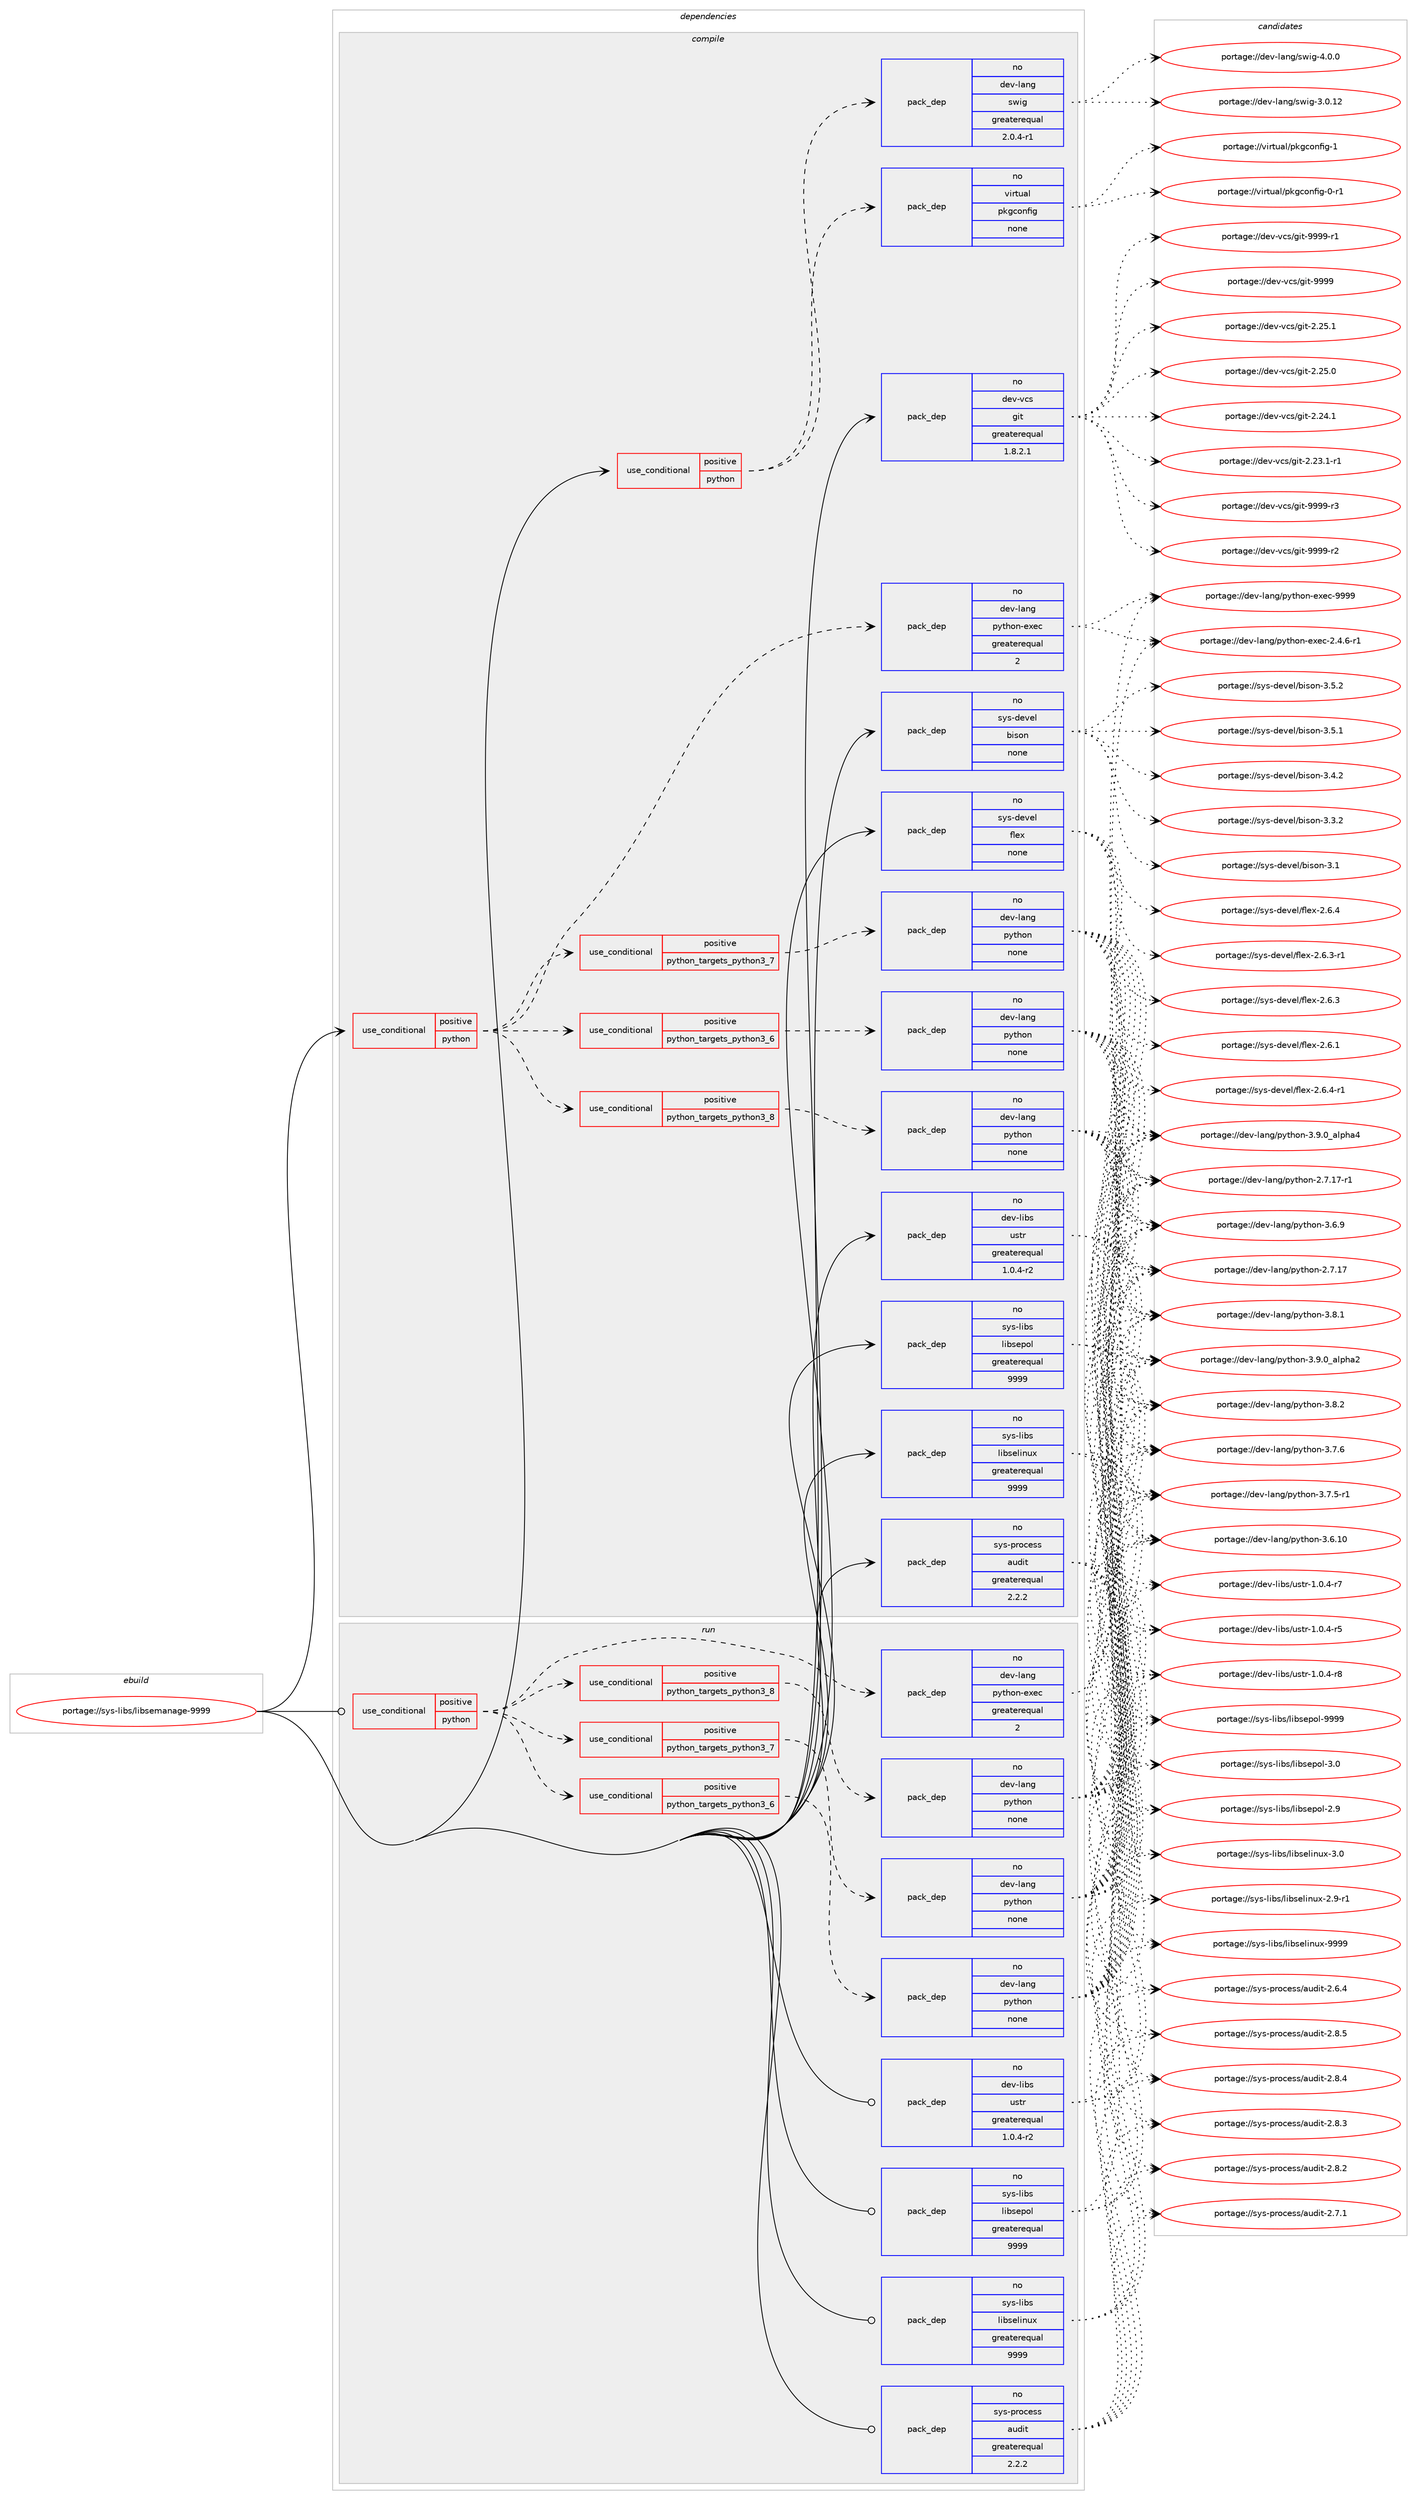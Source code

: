 digraph prolog {

# *************
# Graph options
# *************

newrank=true;
concentrate=true;
compound=true;
graph [rankdir=LR,fontname=Helvetica,fontsize=10,ranksep=1.5];#, ranksep=2.5, nodesep=0.2];
edge  [arrowhead=vee];
node  [fontname=Helvetica,fontsize=10];

# **********
# The ebuild
# **********

subgraph cluster_leftcol {
color=gray;
rank=same;
label=<<i>ebuild</i>>;
id [label="portage://sys-libs/libsemanage-9999", color=red, width=4, href="../sys-libs/libsemanage-9999.svg"];
}

# ****************
# The dependencies
# ****************

subgraph cluster_midcol {
color=gray;
label=<<i>dependencies</i>>;
subgraph cluster_compile {
fillcolor="#eeeeee";
style=filled;
label=<<i>compile</i>>;
subgraph cond4425 {
dependency26249 [label=<<TABLE BORDER="0" CELLBORDER="1" CELLSPACING="0" CELLPADDING="4"><TR><TD ROWSPAN="3" CELLPADDING="10">use_conditional</TD></TR><TR><TD>positive</TD></TR><TR><TD>python</TD></TR></TABLE>>, shape=none, color=red];
subgraph cond4426 {
dependency26250 [label=<<TABLE BORDER="0" CELLBORDER="1" CELLSPACING="0" CELLPADDING="4"><TR><TD ROWSPAN="3" CELLPADDING="10">use_conditional</TD></TR><TR><TD>positive</TD></TR><TR><TD>python_targets_python3_6</TD></TR></TABLE>>, shape=none, color=red];
subgraph pack21141 {
dependency26251 [label=<<TABLE BORDER="0" CELLBORDER="1" CELLSPACING="0" CELLPADDING="4" WIDTH="220"><TR><TD ROWSPAN="6" CELLPADDING="30">pack_dep</TD></TR><TR><TD WIDTH="110">no</TD></TR><TR><TD>dev-lang</TD></TR><TR><TD>python</TD></TR><TR><TD>none</TD></TR><TR><TD></TD></TR></TABLE>>, shape=none, color=blue];
}
dependency26250:e -> dependency26251:w [weight=20,style="dashed",arrowhead="vee"];
}
dependency26249:e -> dependency26250:w [weight=20,style="dashed",arrowhead="vee"];
subgraph cond4427 {
dependency26252 [label=<<TABLE BORDER="0" CELLBORDER="1" CELLSPACING="0" CELLPADDING="4"><TR><TD ROWSPAN="3" CELLPADDING="10">use_conditional</TD></TR><TR><TD>positive</TD></TR><TR><TD>python_targets_python3_7</TD></TR></TABLE>>, shape=none, color=red];
subgraph pack21142 {
dependency26253 [label=<<TABLE BORDER="0" CELLBORDER="1" CELLSPACING="0" CELLPADDING="4" WIDTH="220"><TR><TD ROWSPAN="6" CELLPADDING="30">pack_dep</TD></TR><TR><TD WIDTH="110">no</TD></TR><TR><TD>dev-lang</TD></TR><TR><TD>python</TD></TR><TR><TD>none</TD></TR><TR><TD></TD></TR></TABLE>>, shape=none, color=blue];
}
dependency26252:e -> dependency26253:w [weight=20,style="dashed",arrowhead="vee"];
}
dependency26249:e -> dependency26252:w [weight=20,style="dashed",arrowhead="vee"];
subgraph cond4428 {
dependency26254 [label=<<TABLE BORDER="0" CELLBORDER="1" CELLSPACING="0" CELLPADDING="4"><TR><TD ROWSPAN="3" CELLPADDING="10">use_conditional</TD></TR><TR><TD>positive</TD></TR><TR><TD>python_targets_python3_8</TD></TR></TABLE>>, shape=none, color=red];
subgraph pack21143 {
dependency26255 [label=<<TABLE BORDER="0" CELLBORDER="1" CELLSPACING="0" CELLPADDING="4" WIDTH="220"><TR><TD ROWSPAN="6" CELLPADDING="30">pack_dep</TD></TR><TR><TD WIDTH="110">no</TD></TR><TR><TD>dev-lang</TD></TR><TR><TD>python</TD></TR><TR><TD>none</TD></TR><TR><TD></TD></TR></TABLE>>, shape=none, color=blue];
}
dependency26254:e -> dependency26255:w [weight=20,style="dashed",arrowhead="vee"];
}
dependency26249:e -> dependency26254:w [weight=20,style="dashed",arrowhead="vee"];
subgraph pack21144 {
dependency26256 [label=<<TABLE BORDER="0" CELLBORDER="1" CELLSPACING="0" CELLPADDING="4" WIDTH="220"><TR><TD ROWSPAN="6" CELLPADDING="30">pack_dep</TD></TR><TR><TD WIDTH="110">no</TD></TR><TR><TD>dev-lang</TD></TR><TR><TD>python-exec</TD></TR><TR><TD>greaterequal</TD></TR><TR><TD>2</TD></TR></TABLE>>, shape=none, color=blue];
}
dependency26249:e -> dependency26256:w [weight=20,style="dashed",arrowhead="vee"];
}
id:e -> dependency26249:w [weight=20,style="solid",arrowhead="vee"];
subgraph cond4429 {
dependency26257 [label=<<TABLE BORDER="0" CELLBORDER="1" CELLSPACING="0" CELLPADDING="4"><TR><TD ROWSPAN="3" CELLPADDING="10">use_conditional</TD></TR><TR><TD>positive</TD></TR><TR><TD>python</TD></TR></TABLE>>, shape=none, color=red];
subgraph pack21145 {
dependency26258 [label=<<TABLE BORDER="0" CELLBORDER="1" CELLSPACING="0" CELLPADDING="4" WIDTH="220"><TR><TD ROWSPAN="6" CELLPADDING="30">pack_dep</TD></TR><TR><TD WIDTH="110">no</TD></TR><TR><TD>dev-lang</TD></TR><TR><TD>swig</TD></TR><TR><TD>greaterequal</TD></TR><TR><TD>2.0.4-r1</TD></TR></TABLE>>, shape=none, color=blue];
}
dependency26257:e -> dependency26258:w [weight=20,style="dashed",arrowhead="vee"];
subgraph pack21146 {
dependency26259 [label=<<TABLE BORDER="0" CELLBORDER="1" CELLSPACING="0" CELLPADDING="4" WIDTH="220"><TR><TD ROWSPAN="6" CELLPADDING="30">pack_dep</TD></TR><TR><TD WIDTH="110">no</TD></TR><TR><TD>virtual</TD></TR><TR><TD>pkgconfig</TD></TR><TR><TD>none</TD></TR><TR><TD></TD></TR></TABLE>>, shape=none, color=blue];
}
dependency26257:e -> dependency26259:w [weight=20,style="dashed",arrowhead="vee"];
}
id:e -> dependency26257:w [weight=20,style="solid",arrowhead="vee"];
subgraph pack21147 {
dependency26260 [label=<<TABLE BORDER="0" CELLBORDER="1" CELLSPACING="0" CELLPADDING="4" WIDTH="220"><TR><TD ROWSPAN="6" CELLPADDING="30">pack_dep</TD></TR><TR><TD WIDTH="110">no</TD></TR><TR><TD>dev-libs</TD></TR><TR><TD>ustr</TD></TR><TR><TD>greaterequal</TD></TR><TR><TD>1.0.4-r2</TD></TR></TABLE>>, shape=none, color=blue];
}
id:e -> dependency26260:w [weight=20,style="solid",arrowhead="vee"];
subgraph pack21148 {
dependency26261 [label=<<TABLE BORDER="0" CELLBORDER="1" CELLSPACING="0" CELLPADDING="4" WIDTH="220"><TR><TD ROWSPAN="6" CELLPADDING="30">pack_dep</TD></TR><TR><TD WIDTH="110">no</TD></TR><TR><TD>dev-vcs</TD></TR><TR><TD>git</TD></TR><TR><TD>greaterequal</TD></TR><TR><TD>1.8.2.1</TD></TR></TABLE>>, shape=none, color=blue];
}
id:e -> dependency26261:w [weight=20,style="solid",arrowhead="vee"];
subgraph pack21149 {
dependency26262 [label=<<TABLE BORDER="0" CELLBORDER="1" CELLSPACING="0" CELLPADDING="4" WIDTH="220"><TR><TD ROWSPAN="6" CELLPADDING="30">pack_dep</TD></TR><TR><TD WIDTH="110">no</TD></TR><TR><TD>sys-devel</TD></TR><TR><TD>bison</TD></TR><TR><TD>none</TD></TR><TR><TD></TD></TR></TABLE>>, shape=none, color=blue];
}
id:e -> dependency26262:w [weight=20,style="solid",arrowhead="vee"];
subgraph pack21150 {
dependency26263 [label=<<TABLE BORDER="0" CELLBORDER="1" CELLSPACING="0" CELLPADDING="4" WIDTH="220"><TR><TD ROWSPAN="6" CELLPADDING="30">pack_dep</TD></TR><TR><TD WIDTH="110">no</TD></TR><TR><TD>sys-devel</TD></TR><TR><TD>flex</TD></TR><TR><TD>none</TD></TR><TR><TD></TD></TR></TABLE>>, shape=none, color=blue];
}
id:e -> dependency26263:w [weight=20,style="solid",arrowhead="vee"];
subgraph pack21151 {
dependency26264 [label=<<TABLE BORDER="0" CELLBORDER="1" CELLSPACING="0" CELLPADDING="4" WIDTH="220"><TR><TD ROWSPAN="6" CELLPADDING="30">pack_dep</TD></TR><TR><TD WIDTH="110">no</TD></TR><TR><TD>sys-libs</TD></TR><TR><TD>libselinux</TD></TR><TR><TD>greaterequal</TD></TR><TR><TD>9999</TD></TR></TABLE>>, shape=none, color=blue];
}
id:e -> dependency26264:w [weight=20,style="solid",arrowhead="vee"];
subgraph pack21152 {
dependency26265 [label=<<TABLE BORDER="0" CELLBORDER="1" CELLSPACING="0" CELLPADDING="4" WIDTH="220"><TR><TD ROWSPAN="6" CELLPADDING="30">pack_dep</TD></TR><TR><TD WIDTH="110">no</TD></TR><TR><TD>sys-libs</TD></TR><TR><TD>libsepol</TD></TR><TR><TD>greaterequal</TD></TR><TR><TD>9999</TD></TR></TABLE>>, shape=none, color=blue];
}
id:e -> dependency26265:w [weight=20,style="solid",arrowhead="vee"];
subgraph pack21153 {
dependency26266 [label=<<TABLE BORDER="0" CELLBORDER="1" CELLSPACING="0" CELLPADDING="4" WIDTH="220"><TR><TD ROWSPAN="6" CELLPADDING="30">pack_dep</TD></TR><TR><TD WIDTH="110">no</TD></TR><TR><TD>sys-process</TD></TR><TR><TD>audit</TD></TR><TR><TD>greaterequal</TD></TR><TR><TD>2.2.2</TD></TR></TABLE>>, shape=none, color=blue];
}
id:e -> dependency26266:w [weight=20,style="solid",arrowhead="vee"];
}
subgraph cluster_compileandrun {
fillcolor="#eeeeee";
style=filled;
label=<<i>compile and run</i>>;
}
subgraph cluster_run {
fillcolor="#eeeeee";
style=filled;
label=<<i>run</i>>;
subgraph cond4430 {
dependency26267 [label=<<TABLE BORDER="0" CELLBORDER="1" CELLSPACING="0" CELLPADDING="4"><TR><TD ROWSPAN="3" CELLPADDING="10">use_conditional</TD></TR><TR><TD>positive</TD></TR><TR><TD>python</TD></TR></TABLE>>, shape=none, color=red];
subgraph cond4431 {
dependency26268 [label=<<TABLE BORDER="0" CELLBORDER="1" CELLSPACING="0" CELLPADDING="4"><TR><TD ROWSPAN="3" CELLPADDING="10">use_conditional</TD></TR><TR><TD>positive</TD></TR><TR><TD>python_targets_python3_6</TD></TR></TABLE>>, shape=none, color=red];
subgraph pack21154 {
dependency26269 [label=<<TABLE BORDER="0" CELLBORDER="1" CELLSPACING="0" CELLPADDING="4" WIDTH="220"><TR><TD ROWSPAN="6" CELLPADDING="30">pack_dep</TD></TR><TR><TD WIDTH="110">no</TD></TR><TR><TD>dev-lang</TD></TR><TR><TD>python</TD></TR><TR><TD>none</TD></TR><TR><TD></TD></TR></TABLE>>, shape=none, color=blue];
}
dependency26268:e -> dependency26269:w [weight=20,style="dashed",arrowhead="vee"];
}
dependency26267:e -> dependency26268:w [weight=20,style="dashed",arrowhead="vee"];
subgraph cond4432 {
dependency26270 [label=<<TABLE BORDER="0" CELLBORDER="1" CELLSPACING="0" CELLPADDING="4"><TR><TD ROWSPAN="3" CELLPADDING="10">use_conditional</TD></TR><TR><TD>positive</TD></TR><TR><TD>python_targets_python3_7</TD></TR></TABLE>>, shape=none, color=red];
subgraph pack21155 {
dependency26271 [label=<<TABLE BORDER="0" CELLBORDER="1" CELLSPACING="0" CELLPADDING="4" WIDTH="220"><TR><TD ROWSPAN="6" CELLPADDING="30">pack_dep</TD></TR><TR><TD WIDTH="110">no</TD></TR><TR><TD>dev-lang</TD></TR><TR><TD>python</TD></TR><TR><TD>none</TD></TR><TR><TD></TD></TR></TABLE>>, shape=none, color=blue];
}
dependency26270:e -> dependency26271:w [weight=20,style="dashed",arrowhead="vee"];
}
dependency26267:e -> dependency26270:w [weight=20,style="dashed",arrowhead="vee"];
subgraph cond4433 {
dependency26272 [label=<<TABLE BORDER="0" CELLBORDER="1" CELLSPACING="0" CELLPADDING="4"><TR><TD ROWSPAN="3" CELLPADDING="10">use_conditional</TD></TR><TR><TD>positive</TD></TR><TR><TD>python_targets_python3_8</TD></TR></TABLE>>, shape=none, color=red];
subgraph pack21156 {
dependency26273 [label=<<TABLE BORDER="0" CELLBORDER="1" CELLSPACING="0" CELLPADDING="4" WIDTH="220"><TR><TD ROWSPAN="6" CELLPADDING="30">pack_dep</TD></TR><TR><TD WIDTH="110">no</TD></TR><TR><TD>dev-lang</TD></TR><TR><TD>python</TD></TR><TR><TD>none</TD></TR><TR><TD></TD></TR></TABLE>>, shape=none, color=blue];
}
dependency26272:e -> dependency26273:w [weight=20,style="dashed",arrowhead="vee"];
}
dependency26267:e -> dependency26272:w [weight=20,style="dashed",arrowhead="vee"];
subgraph pack21157 {
dependency26274 [label=<<TABLE BORDER="0" CELLBORDER="1" CELLSPACING="0" CELLPADDING="4" WIDTH="220"><TR><TD ROWSPAN="6" CELLPADDING="30">pack_dep</TD></TR><TR><TD WIDTH="110">no</TD></TR><TR><TD>dev-lang</TD></TR><TR><TD>python-exec</TD></TR><TR><TD>greaterequal</TD></TR><TR><TD>2</TD></TR></TABLE>>, shape=none, color=blue];
}
dependency26267:e -> dependency26274:w [weight=20,style="dashed",arrowhead="vee"];
}
id:e -> dependency26267:w [weight=20,style="solid",arrowhead="odot"];
subgraph pack21158 {
dependency26275 [label=<<TABLE BORDER="0" CELLBORDER="1" CELLSPACING="0" CELLPADDING="4" WIDTH="220"><TR><TD ROWSPAN="6" CELLPADDING="30">pack_dep</TD></TR><TR><TD WIDTH="110">no</TD></TR><TR><TD>dev-libs</TD></TR><TR><TD>ustr</TD></TR><TR><TD>greaterequal</TD></TR><TR><TD>1.0.4-r2</TD></TR></TABLE>>, shape=none, color=blue];
}
id:e -> dependency26275:w [weight=20,style="solid",arrowhead="odot"];
subgraph pack21159 {
dependency26276 [label=<<TABLE BORDER="0" CELLBORDER="1" CELLSPACING="0" CELLPADDING="4" WIDTH="220"><TR><TD ROWSPAN="6" CELLPADDING="30">pack_dep</TD></TR><TR><TD WIDTH="110">no</TD></TR><TR><TD>sys-libs</TD></TR><TR><TD>libselinux</TD></TR><TR><TD>greaterequal</TD></TR><TR><TD>9999</TD></TR></TABLE>>, shape=none, color=blue];
}
id:e -> dependency26276:w [weight=20,style="solid",arrowhead="odot"];
subgraph pack21160 {
dependency26277 [label=<<TABLE BORDER="0" CELLBORDER="1" CELLSPACING="0" CELLPADDING="4" WIDTH="220"><TR><TD ROWSPAN="6" CELLPADDING="30">pack_dep</TD></TR><TR><TD WIDTH="110">no</TD></TR><TR><TD>sys-libs</TD></TR><TR><TD>libsepol</TD></TR><TR><TD>greaterequal</TD></TR><TR><TD>9999</TD></TR></TABLE>>, shape=none, color=blue];
}
id:e -> dependency26277:w [weight=20,style="solid",arrowhead="odot"];
subgraph pack21161 {
dependency26278 [label=<<TABLE BORDER="0" CELLBORDER="1" CELLSPACING="0" CELLPADDING="4" WIDTH="220"><TR><TD ROWSPAN="6" CELLPADDING="30">pack_dep</TD></TR><TR><TD WIDTH="110">no</TD></TR><TR><TD>sys-process</TD></TR><TR><TD>audit</TD></TR><TR><TD>greaterequal</TD></TR><TR><TD>2.2.2</TD></TR></TABLE>>, shape=none, color=blue];
}
id:e -> dependency26278:w [weight=20,style="solid",arrowhead="odot"];
}
}

# **************
# The candidates
# **************

subgraph cluster_choices {
rank=same;
color=gray;
label=<<i>candidates</i>>;

subgraph choice21141 {
color=black;
nodesep=1;
choice10010111845108971101034711212111610411111045514657464895971081121049752 [label="portage://dev-lang/python-3.9.0_alpha4", color=red, width=4,href="../dev-lang/python-3.9.0_alpha4.svg"];
choice10010111845108971101034711212111610411111045514657464895971081121049750 [label="portage://dev-lang/python-3.9.0_alpha2", color=red, width=4,href="../dev-lang/python-3.9.0_alpha2.svg"];
choice100101118451089711010347112121116104111110455146564650 [label="portage://dev-lang/python-3.8.2", color=red, width=4,href="../dev-lang/python-3.8.2.svg"];
choice100101118451089711010347112121116104111110455146564649 [label="portage://dev-lang/python-3.8.1", color=red, width=4,href="../dev-lang/python-3.8.1.svg"];
choice100101118451089711010347112121116104111110455146554654 [label="portage://dev-lang/python-3.7.6", color=red, width=4,href="../dev-lang/python-3.7.6.svg"];
choice1001011184510897110103471121211161041111104551465546534511449 [label="portage://dev-lang/python-3.7.5-r1", color=red, width=4,href="../dev-lang/python-3.7.5-r1.svg"];
choice100101118451089711010347112121116104111110455146544657 [label="portage://dev-lang/python-3.6.9", color=red, width=4,href="../dev-lang/python-3.6.9.svg"];
choice10010111845108971101034711212111610411111045514654464948 [label="portage://dev-lang/python-3.6.10", color=red, width=4,href="../dev-lang/python-3.6.10.svg"];
choice100101118451089711010347112121116104111110455046554649554511449 [label="portage://dev-lang/python-2.7.17-r1", color=red, width=4,href="../dev-lang/python-2.7.17-r1.svg"];
choice10010111845108971101034711212111610411111045504655464955 [label="portage://dev-lang/python-2.7.17", color=red, width=4,href="../dev-lang/python-2.7.17.svg"];
dependency26251:e -> choice10010111845108971101034711212111610411111045514657464895971081121049752:w [style=dotted,weight="100"];
dependency26251:e -> choice10010111845108971101034711212111610411111045514657464895971081121049750:w [style=dotted,weight="100"];
dependency26251:e -> choice100101118451089711010347112121116104111110455146564650:w [style=dotted,weight="100"];
dependency26251:e -> choice100101118451089711010347112121116104111110455146564649:w [style=dotted,weight="100"];
dependency26251:e -> choice100101118451089711010347112121116104111110455146554654:w [style=dotted,weight="100"];
dependency26251:e -> choice1001011184510897110103471121211161041111104551465546534511449:w [style=dotted,weight="100"];
dependency26251:e -> choice100101118451089711010347112121116104111110455146544657:w [style=dotted,weight="100"];
dependency26251:e -> choice10010111845108971101034711212111610411111045514654464948:w [style=dotted,weight="100"];
dependency26251:e -> choice100101118451089711010347112121116104111110455046554649554511449:w [style=dotted,weight="100"];
dependency26251:e -> choice10010111845108971101034711212111610411111045504655464955:w [style=dotted,weight="100"];
}
subgraph choice21142 {
color=black;
nodesep=1;
choice10010111845108971101034711212111610411111045514657464895971081121049752 [label="portage://dev-lang/python-3.9.0_alpha4", color=red, width=4,href="../dev-lang/python-3.9.0_alpha4.svg"];
choice10010111845108971101034711212111610411111045514657464895971081121049750 [label="portage://dev-lang/python-3.9.0_alpha2", color=red, width=4,href="../dev-lang/python-3.9.0_alpha2.svg"];
choice100101118451089711010347112121116104111110455146564650 [label="portage://dev-lang/python-3.8.2", color=red, width=4,href="../dev-lang/python-3.8.2.svg"];
choice100101118451089711010347112121116104111110455146564649 [label="portage://dev-lang/python-3.8.1", color=red, width=4,href="../dev-lang/python-3.8.1.svg"];
choice100101118451089711010347112121116104111110455146554654 [label="portage://dev-lang/python-3.7.6", color=red, width=4,href="../dev-lang/python-3.7.6.svg"];
choice1001011184510897110103471121211161041111104551465546534511449 [label="portage://dev-lang/python-3.7.5-r1", color=red, width=4,href="../dev-lang/python-3.7.5-r1.svg"];
choice100101118451089711010347112121116104111110455146544657 [label="portage://dev-lang/python-3.6.9", color=red, width=4,href="../dev-lang/python-3.6.9.svg"];
choice10010111845108971101034711212111610411111045514654464948 [label="portage://dev-lang/python-3.6.10", color=red, width=4,href="../dev-lang/python-3.6.10.svg"];
choice100101118451089711010347112121116104111110455046554649554511449 [label="portage://dev-lang/python-2.7.17-r1", color=red, width=4,href="../dev-lang/python-2.7.17-r1.svg"];
choice10010111845108971101034711212111610411111045504655464955 [label="portage://dev-lang/python-2.7.17", color=red, width=4,href="../dev-lang/python-2.7.17.svg"];
dependency26253:e -> choice10010111845108971101034711212111610411111045514657464895971081121049752:w [style=dotted,weight="100"];
dependency26253:e -> choice10010111845108971101034711212111610411111045514657464895971081121049750:w [style=dotted,weight="100"];
dependency26253:e -> choice100101118451089711010347112121116104111110455146564650:w [style=dotted,weight="100"];
dependency26253:e -> choice100101118451089711010347112121116104111110455146564649:w [style=dotted,weight="100"];
dependency26253:e -> choice100101118451089711010347112121116104111110455146554654:w [style=dotted,weight="100"];
dependency26253:e -> choice1001011184510897110103471121211161041111104551465546534511449:w [style=dotted,weight="100"];
dependency26253:e -> choice100101118451089711010347112121116104111110455146544657:w [style=dotted,weight="100"];
dependency26253:e -> choice10010111845108971101034711212111610411111045514654464948:w [style=dotted,weight="100"];
dependency26253:e -> choice100101118451089711010347112121116104111110455046554649554511449:w [style=dotted,weight="100"];
dependency26253:e -> choice10010111845108971101034711212111610411111045504655464955:w [style=dotted,weight="100"];
}
subgraph choice21143 {
color=black;
nodesep=1;
choice10010111845108971101034711212111610411111045514657464895971081121049752 [label="portage://dev-lang/python-3.9.0_alpha4", color=red, width=4,href="../dev-lang/python-3.9.0_alpha4.svg"];
choice10010111845108971101034711212111610411111045514657464895971081121049750 [label="portage://dev-lang/python-3.9.0_alpha2", color=red, width=4,href="../dev-lang/python-3.9.0_alpha2.svg"];
choice100101118451089711010347112121116104111110455146564650 [label="portage://dev-lang/python-3.8.2", color=red, width=4,href="../dev-lang/python-3.8.2.svg"];
choice100101118451089711010347112121116104111110455146564649 [label="portage://dev-lang/python-3.8.1", color=red, width=4,href="../dev-lang/python-3.8.1.svg"];
choice100101118451089711010347112121116104111110455146554654 [label="portage://dev-lang/python-3.7.6", color=red, width=4,href="../dev-lang/python-3.7.6.svg"];
choice1001011184510897110103471121211161041111104551465546534511449 [label="portage://dev-lang/python-3.7.5-r1", color=red, width=4,href="../dev-lang/python-3.7.5-r1.svg"];
choice100101118451089711010347112121116104111110455146544657 [label="portage://dev-lang/python-3.6.9", color=red, width=4,href="../dev-lang/python-3.6.9.svg"];
choice10010111845108971101034711212111610411111045514654464948 [label="portage://dev-lang/python-3.6.10", color=red, width=4,href="../dev-lang/python-3.6.10.svg"];
choice100101118451089711010347112121116104111110455046554649554511449 [label="portage://dev-lang/python-2.7.17-r1", color=red, width=4,href="../dev-lang/python-2.7.17-r1.svg"];
choice10010111845108971101034711212111610411111045504655464955 [label="portage://dev-lang/python-2.7.17", color=red, width=4,href="../dev-lang/python-2.7.17.svg"];
dependency26255:e -> choice10010111845108971101034711212111610411111045514657464895971081121049752:w [style=dotted,weight="100"];
dependency26255:e -> choice10010111845108971101034711212111610411111045514657464895971081121049750:w [style=dotted,weight="100"];
dependency26255:e -> choice100101118451089711010347112121116104111110455146564650:w [style=dotted,weight="100"];
dependency26255:e -> choice100101118451089711010347112121116104111110455146564649:w [style=dotted,weight="100"];
dependency26255:e -> choice100101118451089711010347112121116104111110455146554654:w [style=dotted,weight="100"];
dependency26255:e -> choice1001011184510897110103471121211161041111104551465546534511449:w [style=dotted,weight="100"];
dependency26255:e -> choice100101118451089711010347112121116104111110455146544657:w [style=dotted,weight="100"];
dependency26255:e -> choice10010111845108971101034711212111610411111045514654464948:w [style=dotted,weight="100"];
dependency26255:e -> choice100101118451089711010347112121116104111110455046554649554511449:w [style=dotted,weight="100"];
dependency26255:e -> choice10010111845108971101034711212111610411111045504655464955:w [style=dotted,weight="100"];
}
subgraph choice21144 {
color=black;
nodesep=1;
choice10010111845108971101034711212111610411111045101120101994557575757 [label="portage://dev-lang/python-exec-9999", color=red, width=4,href="../dev-lang/python-exec-9999.svg"];
choice10010111845108971101034711212111610411111045101120101994550465246544511449 [label="portage://dev-lang/python-exec-2.4.6-r1", color=red, width=4,href="../dev-lang/python-exec-2.4.6-r1.svg"];
dependency26256:e -> choice10010111845108971101034711212111610411111045101120101994557575757:w [style=dotted,weight="100"];
dependency26256:e -> choice10010111845108971101034711212111610411111045101120101994550465246544511449:w [style=dotted,weight="100"];
}
subgraph choice21145 {
color=black;
nodesep=1;
choice100101118451089711010347115119105103455246484648 [label="portage://dev-lang/swig-4.0.0", color=red, width=4,href="../dev-lang/swig-4.0.0.svg"];
choice10010111845108971101034711511910510345514648464950 [label="portage://dev-lang/swig-3.0.12", color=red, width=4,href="../dev-lang/swig-3.0.12.svg"];
dependency26258:e -> choice100101118451089711010347115119105103455246484648:w [style=dotted,weight="100"];
dependency26258:e -> choice10010111845108971101034711511910510345514648464950:w [style=dotted,weight="100"];
}
subgraph choice21146 {
color=black;
nodesep=1;
choice1181051141161179710847112107103991111101021051034549 [label="portage://virtual/pkgconfig-1", color=red, width=4,href="../virtual/pkgconfig-1.svg"];
choice11810511411611797108471121071039911111010210510345484511449 [label="portage://virtual/pkgconfig-0-r1", color=red, width=4,href="../virtual/pkgconfig-0-r1.svg"];
dependency26259:e -> choice1181051141161179710847112107103991111101021051034549:w [style=dotted,weight="100"];
dependency26259:e -> choice11810511411611797108471121071039911111010210510345484511449:w [style=dotted,weight="100"];
}
subgraph choice21147 {
color=black;
nodesep=1;
choice1001011184510810598115471171151161144549464846524511456 [label="portage://dev-libs/ustr-1.0.4-r8", color=red, width=4,href="../dev-libs/ustr-1.0.4-r8.svg"];
choice1001011184510810598115471171151161144549464846524511455 [label="portage://dev-libs/ustr-1.0.4-r7", color=red, width=4,href="../dev-libs/ustr-1.0.4-r7.svg"];
choice1001011184510810598115471171151161144549464846524511453 [label="portage://dev-libs/ustr-1.0.4-r5", color=red, width=4,href="../dev-libs/ustr-1.0.4-r5.svg"];
dependency26260:e -> choice1001011184510810598115471171151161144549464846524511456:w [style=dotted,weight="100"];
dependency26260:e -> choice1001011184510810598115471171151161144549464846524511455:w [style=dotted,weight="100"];
dependency26260:e -> choice1001011184510810598115471171151161144549464846524511453:w [style=dotted,weight="100"];
}
subgraph choice21148 {
color=black;
nodesep=1;
choice10010111845118991154710310511645575757574511451 [label="portage://dev-vcs/git-9999-r3", color=red, width=4,href="../dev-vcs/git-9999-r3.svg"];
choice10010111845118991154710310511645575757574511450 [label="portage://dev-vcs/git-9999-r2", color=red, width=4,href="../dev-vcs/git-9999-r2.svg"];
choice10010111845118991154710310511645575757574511449 [label="portage://dev-vcs/git-9999-r1", color=red, width=4,href="../dev-vcs/git-9999-r1.svg"];
choice1001011184511899115471031051164557575757 [label="portage://dev-vcs/git-9999", color=red, width=4,href="../dev-vcs/git-9999.svg"];
choice10010111845118991154710310511645504650534649 [label="portage://dev-vcs/git-2.25.1", color=red, width=4,href="../dev-vcs/git-2.25.1.svg"];
choice10010111845118991154710310511645504650534648 [label="portage://dev-vcs/git-2.25.0", color=red, width=4,href="../dev-vcs/git-2.25.0.svg"];
choice10010111845118991154710310511645504650524649 [label="portage://dev-vcs/git-2.24.1", color=red, width=4,href="../dev-vcs/git-2.24.1.svg"];
choice100101118451189911547103105116455046505146494511449 [label="portage://dev-vcs/git-2.23.1-r1", color=red, width=4,href="../dev-vcs/git-2.23.1-r1.svg"];
dependency26261:e -> choice10010111845118991154710310511645575757574511451:w [style=dotted,weight="100"];
dependency26261:e -> choice10010111845118991154710310511645575757574511450:w [style=dotted,weight="100"];
dependency26261:e -> choice10010111845118991154710310511645575757574511449:w [style=dotted,weight="100"];
dependency26261:e -> choice1001011184511899115471031051164557575757:w [style=dotted,weight="100"];
dependency26261:e -> choice10010111845118991154710310511645504650534649:w [style=dotted,weight="100"];
dependency26261:e -> choice10010111845118991154710310511645504650534648:w [style=dotted,weight="100"];
dependency26261:e -> choice10010111845118991154710310511645504650524649:w [style=dotted,weight="100"];
dependency26261:e -> choice100101118451189911547103105116455046505146494511449:w [style=dotted,weight="100"];
}
subgraph choice21149 {
color=black;
nodesep=1;
choice115121115451001011181011084798105115111110455146534650 [label="portage://sys-devel/bison-3.5.2", color=red, width=4,href="../sys-devel/bison-3.5.2.svg"];
choice115121115451001011181011084798105115111110455146534649 [label="portage://sys-devel/bison-3.5.1", color=red, width=4,href="../sys-devel/bison-3.5.1.svg"];
choice115121115451001011181011084798105115111110455146524650 [label="portage://sys-devel/bison-3.4.2", color=red, width=4,href="../sys-devel/bison-3.4.2.svg"];
choice115121115451001011181011084798105115111110455146514650 [label="portage://sys-devel/bison-3.3.2", color=red, width=4,href="../sys-devel/bison-3.3.2.svg"];
choice11512111545100101118101108479810511511111045514649 [label="portage://sys-devel/bison-3.1", color=red, width=4,href="../sys-devel/bison-3.1.svg"];
dependency26262:e -> choice115121115451001011181011084798105115111110455146534650:w [style=dotted,weight="100"];
dependency26262:e -> choice115121115451001011181011084798105115111110455146534649:w [style=dotted,weight="100"];
dependency26262:e -> choice115121115451001011181011084798105115111110455146524650:w [style=dotted,weight="100"];
dependency26262:e -> choice115121115451001011181011084798105115111110455146514650:w [style=dotted,weight="100"];
dependency26262:e -> choice11512111545100101118101108479810511511111045514649:w [style=dotted,weight="100"];
}
subgraph choice21150 {
color=black;
nodesep=1;
choice11512111545100101118101108471021081011204550465446524511449 [label="portage://sys-devel/flex-2.6.4-r1", color=red, width=4,href="../sys-devel/flex-2.6.4-r1.svg"];
choice1151211154510010111810110847102108101120455046544652 [label="portage://sys-devel/flex-2.6.4", color=red, width=4,href="../sys-devel/flex-2.6.4.svg"];
choice11512111545100101118101108471021081011204550465446514511449 [label="portage://sys-devel/flex-2.6.3-r1", color=red, width=4,href="../sys-devel/flex-2.6.3-r1.svg"];
choice1151211154510010111810110847102108101120455046544651 [label="portage://sys-devel/flex-2.6.3", color=red, width=4,href="../sys-devel/flex-2.6.3.svg"];
choice1151211154510010111810110847102108101120455046544649 [label="portage://sys-devel/flex-2.6.1", color=red, width=4,href="../sys-devel/flex-2.6.1.svg"];
dependency26263:e -> choice11512111545100101118101108471021081011204550465446524511449:w [style=dotted,weight="100"];
dependency26263:e -> choice1151211154510010111810110847102108101120455046544652:w [style=dotted,weight="100"];
dependency26263:e -> choice11512111545100101118101108471021081011204550465446514511449:w [style=dotted,weight="100"];
dependency26263:e -> choice1151211154510010111810110847102108101120455046544651:w [style=dotted,weight="100"];
dependency26263:e -> choice1151211154510010111810110847102108101120455046544649:w [style=dotted,weight="100"];
}
subgraph choice21151 {
color=black;
nodesep=1;
choice115121115451081059811547108105981151011081051101171204557575757 [label="portage://sys-libs/libselinux-9999", color=red, width=4,href="../sys-libs/libselinux-9999.svg"];
choice1151211154510810598115471081059811510110810511011712045514648 [label="portage://sys-libs/libselinux-3.0", color=red, width=4,href="../sys-libs/libselinux-3.0.svg"];
choice11512111545108105981154710810598115101108105110117120455046574511449 [label="portage://sys-libs/libselinux-2.9-r1", color=red, width=4,href="../sys-libs/libselinux-2.9-r1.svg"];
dependency26264:e -> choice115121115451081059811547108105981151011081051101171204557575757:w [style=dotted,weight="100"];
dependency26264:e -> choice1151211154510810598115471081059811510110810511011712045514648:w [style=dotted,weight="100"];
dependency26264:e -> choice11512111545108105981154710810598115101108105110117120455046574511449:w [style=dotted,weight="100"];
}
subgraph choice21152 {
color=black;
nodesep=1;
choice115121115451081059811547108105981151011121111084557575757 [label="portage://sys-libs/libsepol-9999", color=red, width=4,href="../sys-libs/libsepol-9999.svg"];
choice1151211154510810598115471081059811510111211110845514648 [label="portage://sys-libs/libsepol-3.0", color=red, width=4,href="../sys-libs/libsepol-3.0.svg"];
choice1151211154510810598115471081059811510111211110845504657 [label="portage://sys-libs/libsepol-2.9", color=red, width=4,href="../sys-libs/libsepol-2.9.svg"];
dependency26265:e -> choice115121115451081059811547108105981151011121111084557575757:w [style=dotted,weight="100"];
dependency26265:e -> choice1151211154510810598115471081059811510111211110845514648:w [style=dotted,weight="100"];
dependency26265:e -> choice1151211154510810598115471081059811510111211110845504657:w [style=dotted,weight="100"];
}
subgraph choice21153 {
color=black;
nodesep=1;
choice11512111545112114111991011151154797117100105116455046564653 [label="portage://sys-process/audit-2.8.5", color=red, width=4,href="../sys-process/audit-2.8.5.svg"];
choice11512111545112114111991011151154797117100105116455046564652 [label="portage://sys-process/audit-2.8.4", color=red, width=4,href="../sys-process/audit-2.8.4.svg"];
choice11512111545112114111991011151154797117100105116455046564651 [label="portage://sys-process/audit-2.8.3", color=red, width=4,href="../sys-process/audit-2.8.3.svg"];
choice11512111545112114111991011151154797117100105116455046564650 [label="portage://sys-process/audit-2.8.2", color=red, width=4,href="../sys-process/audit-2.8.2.svg"];
choice11512111545112114111991011151154797117100105116455046554649 [label="portage://sys-process/audit-2.7.1", color=red, width=4,href="../sys-process/audit-2.7.1.svg"];
choice11512111545112114111991011151154797117100105116455046544652 [label="portage://sys-process/audit-2.6.4", color=red, width=4,href="../sys-process/audit-2.6.4.svg"];
dependency26266:e -> choice11512111545112114111991011151154797117100105116455046564653:w [style=dotted,weight="100"];
dependency26266:e -> choice11512111545112114111991011151154797117100105116455046564652:w [style=dotted,weight="100"];
dependency26266:e -> choice11512111545112114111991011151154797117100105116455046564651:w [style=dotted,weight="100"];
dependency26266:e -> choice11512111545112114111991011151154797117100105116455046564650:w [style=dotted,weight="100"];
dependency26266:e -> choice11512111545112114111991011151154797117100105116455046554649:w [style=dotted,weight="100"];
dependency26266:e -> choice11512111545112114111991011151154797117100105116455046544652:w [style=dotted,weight="100"];
}
subgraph choice21154 {
color=black;
nodesep=1;
choice10010111845108971101034711212111610411111045514657464895971081121049752 [label="portage://dev-lang/python-3.9.0_alpha4", color=red, width=4,href="../dev-lang/python-3.9.0_alpha4.svg"];
choice10010111845108971101034711212111610411111045514657464895971081121049750 [label="portage://dev-lang/python-3.9.0_alpha2", color=red, width=4,href="../dev-lang/python-3.9.0_alpha2.svg"];
choice100101118451089711010347112121116104111110455146564650 [label="portage://dev-lang/python-3.8.2", color=red, width=4,href="../dev-lang/python-3.8.2.svg"];
choice100101118451089711010347112121116104111110455146564649 [label="portage://dev-lang/python-3.8.1", color=red, width=4,href="../dev-lang/python-3.8.1.svg"];
choice100101118451089711010347112121116104111110455146554654 [label="portage://dev-lang/python-3.7.6", color=red, width=4,href="../dev-lang/python-3.7.6.svg"];
choice1001011184510897110103471121211161041111104551465546534511449 [label="portage://dev-lang/python-3.7.5-r1", color=red, width=4,href="../dev-lang/python-3.7.5-r1.svg"];
choice100101118451089711010347112121116104111110455146544657 [label="portage://dev-lang/python-3.6.9", color=red, width=4,href="../dev-lang/python-3.6.9.svg"];
choice10010111845108971101034711212111610411111045514654464948 [label="portage://dev-lang/python-3.6.10", color=red, width=4,href="../dev-lang/python-3.6.10.svg"];
choice100101118451089711010347112121116104111110455046554649554511449 [label="portage://dev-lang/python-2.7.17-r1", color=red, width=4,href="../dev-lang/python-2.7.17-r1.svg"];
choice10010111845108971101034711212111610411111045504655464955 [label="portage://dev-lang/python-2.7.17", color=red, width=4,href="../dev-lang/python-2.7.17.svg"];
dependency26269:e -> choice10010111845108971101034711212111610411111045514657464895971081121049752:w [style=dotted,weight="100"];
dependency26269:e -> choice10010111845108971101034711212111610411111045514657464895971081121049750:w [style=dotted,weight="100"];
dependency26269:e -> choice100101118451089711010347112121116104111110455146564650:w [style=dotted,weight="100"];
dependency26269:e -> choice100101118451089711010347112121116104111110455146564649:w [style=dotted,weight="100"];
dependency26269:e -> choice100101118451089711010347112121116104111110455146554654:w [style=dotted,weight="100"];
dependency26269:e -> choice1001011184510897110103471121211161041111104551465546534511449:w [style=dotted,weight="100"];
dependency26269:e -> choice100101118451089711010347112121116104111110455146544657:w [style=dotted,weight="100"];
dependency26269:e -> choice10010111845108971101034711212111610411111045514654464948:w [style=dotted,weight="100"];
dependency26269:e -> choice100101118451089711010347112121116104111110455046554649554511449:w [style=dotted,weight="100"];
dependency26269:e -> choice10010111845108971101034711212111610411111045504655464955:w [style=dotted,weight="100"];
}
subgraph choice21155 {
color=black;
nodesep=1;
choice10010111845108971101034711212111610411111045514657464895971081121049752 [label="portage://dev-lang/python-3.9.0_alpha4", color=red, width=4,href="../dev-lang/python-3.9.0_alpha4.svg"];
choice10010111845108971101034711212111610411111045514657464895971081121049750 [label="portage://dev-lang/python-3.9.0_alpha2", color=red, width=4,href="../dev-lang/python-3.9.0_alpha2.svg"];
choice100101118451089711010347112121116104111110455146564650 [label="portage://dev-lang/python-3.8.2", color=red, width=4,href="../dev-lang/python-3.8.2.svg"];
choice100101118451089711010347112121116104111110455146564649 [label="portage://dev-lang/python-3.8.1", color=red, width=4,href="../dev-lang/python-3.8.1.svg"];
choice100101118451089711010347112121116104111110455146554654 [label="portage://dev-lang/python-3.7.6", color=red, width=4,href="../dev-lang/python-3.7.6.svg"];
choice1001011184510897110103471121211161041111104551465546534511449 [label="portage://dev-lang/python-3.7.5-r1", color=red, width=4,href="../dev-lang/python-3.7.5-r1.svg"];
choice100101118451089711010347112121116104111110455146544657 [label="portage://dev-lang/python-3.6.9", color=red, width=4,href="../dev-lang/python-3.6.9.svg"];
choice10010111845108971101034711212111610411111045514654464948 [label="portage://dev-lang/python-3.6.10", color=red, width=4,href="../dev-lang/python-3.6.10.svg"];
choice100101118451089711010347112121116104111110455046554649554511449 [label="portage://dev-lang/python-2.7.17-r1", color=red, width=4,href="../dev-lang/python-2.7.17-r1.svg"];
choice10010111845108971101034711212111610411111045504655464955 [label="portage://dev-lang/python-2.7.17", color=red, width=4,href="../dev-lang/python-2.7.17.svg"];
dependency26271:e -> choice10010111845108971101034711212111610411111045514657464895971081121049752:w [style=dotted,weight="100"];
dependency26271:e -> choice10010111845108971101034711212111610411111045514657464895971081121049750:w [style=dotted,weight="100"];
dependency26271:e -> choice100101118451089711010347112121116104111110455146564650:w [style=dotted,weight="100"];
dependency26271:e -> choice100101118451089711010347112121116104111110455146564649:w [style=dotted,weight="100"];
dependency26271:e -> choice100101118451089711010347112121116104111110455146554654:w [style=dotted,weight="100"];
dependency26271:e -> choice1001011184510897110103471121211161041111104551465546534511449:w [style=dotted,weight="100"];
dependency26271:e -> choice100101118451089711010347112121116104111110455146544657:w [style=dotted,weight="100"];
dependency26271:e -> choice10010111845108971101034711212111610411111045514654464948:w [style=dotted,weight="100"];
dependency26271:e -> choice100101118451089711010347112121116104111110455046554649554511449:w [style=dotted,weight="100"];
dependency26271:e -> choice10010111845108971101034711212111610411111045504655464955:w [style=dotted,weight="100"];
}
subgraph choice21156 {
color=black;
nodesep=1;
choice10010111845108971101034711212111610411111045514657464895971081121049752 [label="portage://dev-lang/python-3.9.0_alpha4", color=red, width=4,href="../dev-lang/python-3.9.0_alpha4.svg"];
choice10010111845108971101034711212111610411111045514657464895971081121049750 [label="portage://dev-lang/python-3.9.0_alpha2", color=red, width=4,href="../dev-lang/python-3.9.0_alpha2.svg"];
choice100101118451089711010347112121116104111110455146564650 [label="portage://dev-lang/python-3.8.2", color=red, width=4,href="../dev-lang/python-3.8.2.svg"];
choice100101118451089711010347112121116104111110455146564649 [label="portage://dev-lang/python-3.8.1", color=red, width=4,href="../dev-lang/python-3.8.1.svg"];
choice100101118451089711010347112121116104111110455146554654 [label="portage://dev-lang/python-3.7.6", color=red, width=4,href="../dev-lang/python-3.7.6.svg"];
choice1001011184510897110103471121211161041111104551465546534511449 [label="portage://dev-lang/python-3.7.5-r1", color=red, width=4,href="../dev-lang/python-3.7.5-r1.svg"];
choice100101118451089711010347112121116104111110455146544657 [label="portage://dev-lang/python-3.6.9", color=red, width=4,href="../dev-lang/python-3.6.9.svg"];
choice10010111845108971101034711212111610411111045514654464948 [label="portage://dev-lang/python-3.6.10", color=red, width=4,href="../dev-lang/python-3.6.10.svg"];
choice100101118451089711010347112121116104111110455046554649554511449 [label="portage://dev-lang/python-2.7.17-r1", color=red, width=4,href="../dev-lang/python-2.7.17-r1.svg"];
choice10010111845108971101034711212111610411111045504655464955 [label="portage://dev-lang/python-2.7.17", color=red, width=4,href="../dev-lang/python-2.7.17.svg"];
dependency26273:e -> choice10010111845108971101034711212111610411111045514657464895971081121049752:w [style=dotted,weight="100"];
dependency26273:e -> choice10010111845108971101034711212111610411111045514657464895971081121049750:w [style=dotted,weight="100"];
dependency26273:e -> choice100101118451089711010347112121116104111110455146564650:w [style=dotted,weight="100"];
dependency26273:e -> choice100101118451089711010347112121116104111110455146564649:w [style=dotted,weight="100"];
dependency26273:e -> choice100101118451089711010347112121116104111110455146554654:w [style=dotted,weight="100"];
dependency26273:e -> choice1001011184510897110103471121211161041111104551465546534511449:w [style=dotted,weight="100"];
dependency26273:e -> choice100101118451089711010347112121116104111110455146544657:w [style=dotted,weight="100"];
dependency26273:e -> choice10010111845108971101034711212111610411111045514654464948:w [style=dotted,weight="100"];
dependency26273:e -> choice100101118451089711010347112121116104111110455046554649554511449:w [style=dotted,weight="100"];
dependency26273:e -> choice10010111845108971101034711212111610411111045504655464955:w [style=dotted,weight="100"];
}
subgraph choice21157 {
color=black;
nodesep=1;
choice10010111845108971101034711212111610411111045101120101994557575757 [label="portage://dev-lang/python-exec-9999", color=red, width=4,href="../dev-lang/python-exec-9999.svg"];
choice10010111845108971101034711212111610411111045101120101994550465246544511449 [label="portage://dev-lang/python-exec-2.4.6-r1", color=red, width=4,href="../dev-lang/python-exec-2.4.6-r1.svg"];
dependency26274:e -> choice10010111845108971101034711212111610411111045101120101994557575757:w [style=dotted,weight="100"];
dependency26274:e -> choice10010111845108971101034711212111610411111045101120101994550465246544511449:w [style=dotted,weight="100"];
}
subgraph choice21158 {
color=black;
nodesep=1;
choice1001011184510810598115471171151161144549464846524511456 [label="portage://dev-libs/ustr-1.0.4-r8", color=red, width=4,href="../dev-libs/ustr-1.0.4-r8.svg"];
choice1001011184510810598115471171151161144549464846524511455 [label="portage://dev-libs/ustr-1.0.4-r7", color=red, width=4,href="../dev-libs/ustr-1.0.4-r7.svg"];
choice1001011184510810598115471171151161144549464846524511453 [label="portage://dev-libs/ustr-1.0.4-r5", color=red, width=4,href="../dev-libs/ustr-1.0.4-r5.svg"];
dependency26275:e -> choice1001011184510810598115471171151161144549464846524511456:w [style=dotted,weight="100"];
dependency26275:e -> choice1001011184510810598115471171151161144549464846524511455:w [style=dotted,weight="100"];
dependency26275:e -> choice1001011184510810598115471171151161144549464846524511453:w [style=dotted,weight="100"];
}
subgraph choice21159 {
color=black;
nodesep=1;
choice115121115451081059811547108105981151011081051101171204557575757 [label="portage://sys-libs/libselinux-9999", color=red, width=4,href="../sys-libs/libselinux-9999.svg"];
choice1151211154510810598115471081059811510110810511011712045514648 [label="portage://sys-libs/libselinux-3.0", color=red, width=4,href="../sys-libs/libselinux-3.0.svg"];
choice11512111545108105981154710810598115101108105110117120455046574511449 [label="portage://sys-libs/libselinux-2.9-r1", color=red, width=4,href="../sys-libs/libselinux-2.9-r1.svg"];
dependency26276:e -> choice115121115451081059811547108105981151011081051101171204557575757:w [style=dotted,weight="100"];
dependency26276:e -> choice1151211154510810598115471081059811510110810511011712045514648:w [style=dotted,weight="100"];
dependency26276:e -> choice11512111545108105981154710810598115101108105110117120455046574511449:w [style=dotted,weight="100"];
}
subgraph choice21160 {
color=black;
nodesep=1;
choice115121115451081059811547108105981151011121111084557575757 [label="portage://sys-libs/libsepol-9999", color=red, width=4,href="../sys-libs/libsepol-9999.svg"];
choice1151211154510810598115471081059811510111211110845514648 [label="portage://sys-libs/libsepol-3.0", color=red, width=4,href="../sys-libs/libsepol-3.0.svg"];
choice1151211154510810598115471081059811510111211110845504657 [label="portage://sys-libs/libsepol-2.9", color=red, width=4,href="../sys-libs/libsepol-2.9.svg"];
dependency26277:e -> choice115121115451081059811547108105981151011121111084557575757:w [style=dotted,weight="100"];
dependency26277:e -> choice1151211154510810598115471081059811510111211110845514648:w [style=dotted,weight="100"];
dependency26277:e -> choice1151211154510810598115471081059811510111211110845504657:w [style=dotted,weight="100"];
}
subgraph choice21161 {
color=black;
nodesep=1;
choice11512111545112114111991011151154797117100105116455046564653 [label="portage://sys-process/audit-2.8.5", color=red, width=4,href="../sys-process/audit-2.8.5.svg"];
choice11512111545112114111991011151154797117100105116455046564652 [label="portage://sys-process/audit-2.8.4", color=red, width=4,href="../sys-process/audit-2.8.4.svg"];
choice11512111545112114111991011151154797117100105116455046564651 [label="portage://sys-process/audit-2.8.3", color=red, width=4,href="../sys-process/audit-2.8.3.svg"];
choice11512111545112114111991011151154797117100105116455046564650 [label="portage://sys-process/audit-2.8.2", color=red, width=4,href="../sys-process/audit-2.8.2.svg"];
choice11512111545112114111991011151154797117100105116455046554649 [label="portage://sys-process/audit-2.7.1", color=red, width=4,href="../sys-process/audit-2.7.1.svg"];
choice11512111545112114111991011151154797117100105116455046544652 [label="portage://sys-process/audit-2.6.4", color=red, width=4,href="../sys-process/audit-2.6.4.svg"];
dependency26278:e -> choice11512111545112114111991011151154797117100105116455046564653:w [style=dotted,weight="100"];
dependency26278:e -> choice11512111545112114111991011151154797117100105116455046564652:w [style=dotted,weight="100"];
dependency26278:e -> choice11512111545112114111991011151154797117100105116455046564651:w [style=dotted,weight="100"];
dependency26278:e -> choice11512111545112114111991011151154797117100105116455046564650:w [style=dotted,weight="100"];
dependency26278:e -> choice11512111545112114111991011151154797117100105116455046554649:w [style=dotted,weight="100"];
dependency26278:e -> choice11512111545112114111991011151154797117100105116455046544652:w [style=dotted,weight="100"];
}
}

}
